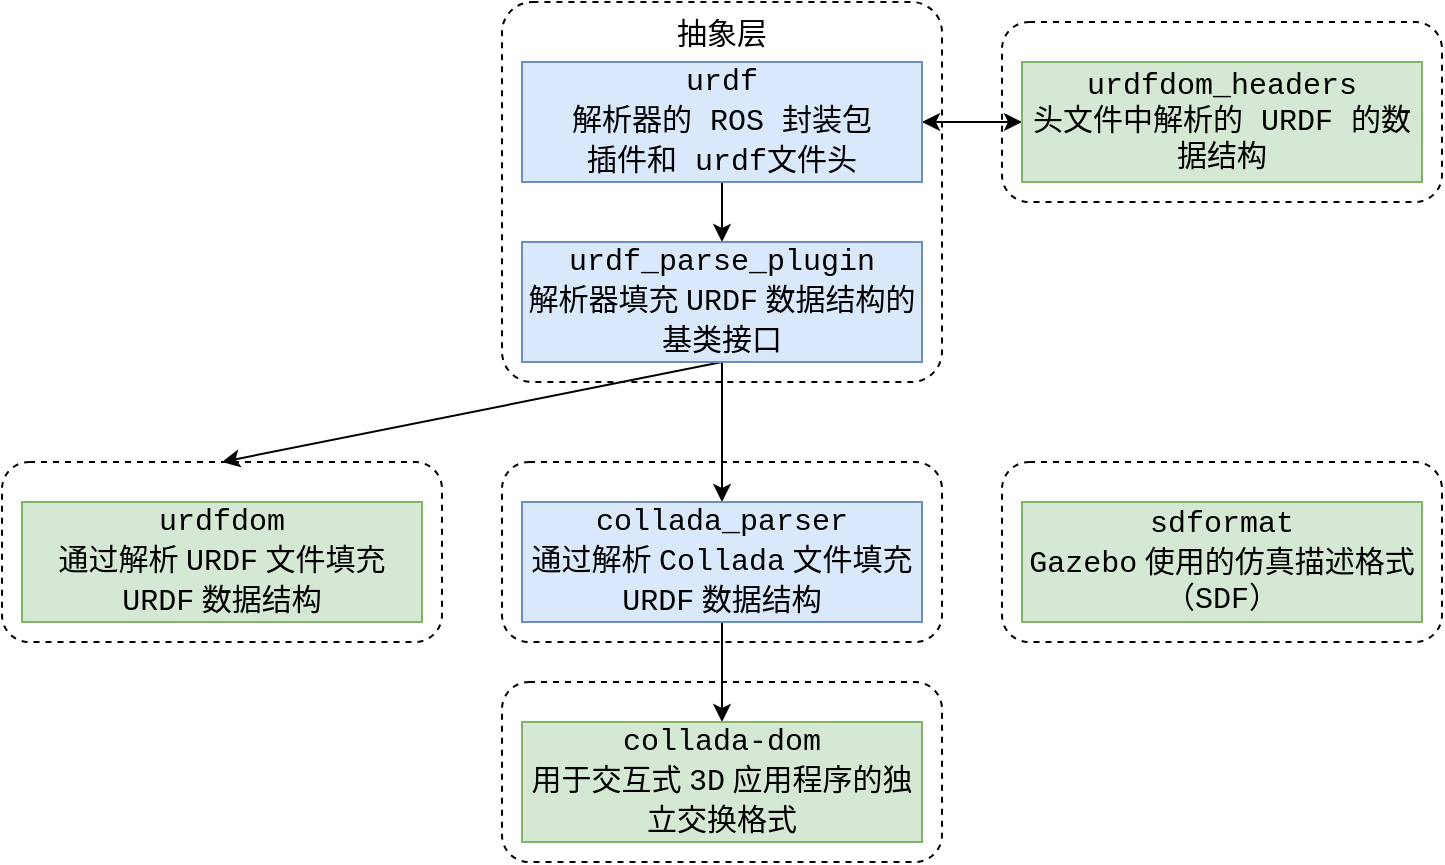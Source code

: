<mxfile version="26.0.3">
  <diagram name="Page-1" id="VeqiZ1rBR46TBuChe6Sr">
    <mxGraphModel dx="926" dy="1139" grid="1" gridSize="10" guides="1" tooltips="1" connect="1" arrows="1" fold="1" page="1" pageScale="1" pageWidth="827" pageHeight="1169" math="0" shadow="0">
      <root>
        <mxCell id="0" />
        <mxCell id="1" parent="0" />
        <mxCell id="J7E_O0jyxwBRZn3jiCba-1" value="" style="rounded=1;whiteSpace=wrap;html=1;fillColor=none;dashed=1;strokeColor=default;arcSize=8;" vertex="1" parent="1">
          <mxGeometry x="310" y="190" width="220" height="190" as="geometry" />
        </mxCell>
        <mxCell id="J7E_O0jyxwBRZn3jiCba-18" style="edgeStyle=orthogonalEdgeStyle;rounded=0;orthogonalLoop=1;jettySize=auto;html=1;exitX=1;exitY=0.5;exitDx=0;exitDy=0;entryX=0;entryY=0.5;entryDx=0;entryDy=0;startArrow=classic;startFill=1;" edge="1" parent="1" source="J7E_O0jyxwBRZn3jiCba-2" target="J7E_O0jyxwBRZn3jiCba-17">
          <mxGeometry relative="1" as="geometry" />
        </mxCell>
        <mxCell id="J7E_O0jyxwBRZn3jiCba-20" style="edgeStyle=orthogonalEdgeStyle;rounded=0;orthogonalLoop=1;jettySize=auto;html=1;exitX=0.5;exitY=1;exitDx=0;exitDy=0;entryX=0.5;entryY=0;entryDx=0;entryDy=0;" edge="1" parent="1" source="J7E_O0jyxwBRZn3jiCba-2" target="J7E_O0jyxwBRZn3jiCba-3">
          <mxGeometry relative="1" as="geometry" />
        </mxCell>
        <mxCell id="J7E_O0jyxwBRZn3jiCba-2" value="urdf&lt;div&gt;&lt;font face=&quot;STZhongsong&quot;&gt;解析器的&lt;/font&gt; ROS &lt;font face=&quot;STZhongsong&quot;&gt;封装包&lt;/font&gt;&lt;/div&gt;&lt;div&gt;&lt;font face=&quot;STZhongsong&quot;&gt;插件和&lt;/font&gt; urdf&lt;font face=&quot;STZhongsong&quot;&gt;文件头&lt;/font&gt;&lt;/div&gt;" style="rounded=0;whiteSpace=wrap;html=1;fillColor=#dae8fc;strokeColor=#6c8ebf;fontSize=15;fontFamily=Courier New;" vertex="1" parent="1">
          <mxGeometry x="320" y="220" width="200" height="60" as="geometry" />
        </mxCell>
        <mxCell id="J7E_O0jyxwBRZn3jiCba-21" style="edgeStyle=orthogonalEdgeStyle;rounded=0;orthogonalLoop=1;jettySize=auto;html=1;exitX=0.5;exitY=1;exitDx=0;exitDy=0;" edge="1" parent="1" source="J7E_O0jyxwBRZn3jiCba-3" target="J7E_O0jyxwBRZn3jiCba-7">
          <mxGeometry relative="1" as="geometry" />
        </mxCell>
        <mxCell id="J7E_O0jyxwBRZn3jiCba-22" style="rounded=0;orthogonalLoop=1;jettySize=auto;html=1;exitX=0.5;exitY=1;exitDx=0;exitDy=0;entryX=0.5;entryY=0;entryDx=0;entryDy=0;" edge="1" parent="1" source="J7E_O0jyxwBRZn3jiCba-3" target="J7E_O0jyxwBRZn3jiCba-9">
          <mxGeometry relative="1" as="geometry" />
        </mxCell>
        <mxCell id="J7E_O0jyxwBRZn3jiCba-3" value="urdf_parse_plugin&lt;div&gt;&lt;font face=&quot;STZhongsong&quot;&gt;解析器填充 &lt;/font&gt;&lt;font face=&quot;Courier New&quot;&gt;URDF&lt;/font&gt;&lt;font face=&quot;STZhongsong&quot;&gt; 数据结构的基类接口&lt;/font&gt;&lt;/div&gt;" style="rounded=0;whiteSpace=wrap;html=1;fillColor=#dae8fc;strokeColor=#6c8ebf;fontSize=15;fontFamily=Courier New;" vertex="1" parent="1">
          <mxGeometry x="320" y="310" width="200" height="60" as="geometry" />
        </mxCell>
        <mxCell id="J7E_O0jyxwBRZn3jiCba-4" value="&lt;font style=&quot;font-size: 15px;&quot; face=&quot;STZhongsong&quot;&gt;抽象层&lt;/font&gt;" style="text;html=1;align=center;verticalAlign=middle;whiteSpace=wrap;rounded=0;" vertex="1" parent="1">
          <mxGeometry x="390" y="190" width="60" height="30" as="geometry" />
        </mxCell>
        <mxCell id="J7E_O0jyxwBRZn3jiCba-5" value="" style="rounded=1;whiteSpace=wrap;html=1;fillColor=none;dashed=1;strokeColor=default;" vertex="1" parent="1">
          <mxGeometry x="310" y="420" width="220" height="90" as="geometry" />
        </mxCell>
        <mxCell id="J7E_O0jyxwBRZn3jiCba-23" style="edgeStyle=orthogonalEdgeStyle;rounded=0;orthogonalLoop=1;jettySize=auto;html=1;exitX=0.5;exitY=1;exitDx=0;exitDy=0;entryX=0.5;entryY=0;entryDx=0;entryDy=0;" edge="1" parent="1" source="J7E_O0jyxwBRZn3jiCba-7" target="J7E_O0jyxwBRZn3jiCba-12">
          <mxGeometry relative="1" as="geometry" />
        </mxCell>
        <mxCell id="J7E_O0jyxwBRZn3jiCba-7" value="&lt;div&gt;collada_parser&lt;/div&gt;&lt;div&gt;&lt;font face=&quot;STZhongsong&quot;&gt;通过解析 &lt;/font&gt;&lt;font face=&quot;Courier New&quot;&gt;Collada&lt;/font&gt;&lt;font face=&quot;STZhongsong&quot;&gt; 文件填充 &lt;/font&gt;URDF&lt;font face=&quot;STZhongsong&quot;&gt; 数据结构&lt;/font&gt;&lt;/div&gt;" style="rounded=0;whiteSpace=wrap;html=1;fillColor=#dae8fc;strokeColor=#6c8ebf;fontSize=15;fontFamily=Courier New;" vertex="1" parent="1">
          <mxGeometry x="320" y="440" width="200" height="60" as="geometry" />
        </mxCell>
        <mxCell id="J7E_O0jyxwBRZn3jiCba-9" value="" style="rounded=1;whiteSpace=wrap;html=1;fillColor=none;dashed=1;strokeColor=default;" vertex="1" parent="1">
          <mxGeometry x="60" y="420" width="220" height="90" as="geometry" />
        </mxCell>
        <mxCell id="J7E_O0jyxwBRZn3jiCba-10" value="&lt;div&gt;urdfdom&lt;/div&gt;&lt;div&gt;&lt;font face=&quot;STZhongsong&quot;&gt;通过解析 &lt;/font&gt;URDF&lt;font face=&quot;STZhongsong&quot;&gt;&amp;nbsp;文件填充 &lt;/font&gt;URDF&lt;font face=&quot;STZhongsong&quot;&gt; 数据结构&lt;/font&gt;&lt;/div&gt;" style="rounded=0;whiteSpace=wrap;html=1;fillColor=#d5e8d4;strokeColor=#82b366;fontSize=15;fontFamily=Courier New;" vertex="1" parent="1">
          <mxGeometry x="70" y="440" width="200" height="60" as="geometry" />
        </mxCell>
        <mxCell id="J7E_O0jyxwBRZn3jiCba-11" value="" style="rounded=1;whiteSpace=wrap;html=1;fillColor=none;dashed=1;strokeColor=default;" vertex="1" parent="1">
          <mxGeometry x="310" y="530" width="220" height="90" as="geometry" />
        </mxCell>
        <mxCell id="J7E_O0jyxwBRZn3jiCba-12" value="&lt;div&gt;collada-dom&lt;/div&gt;&lt;div&gt;&lt;font face=&quot;STZhongsong&quot;&gt;用于交互式 &lt;/font&gt;3D&lt;font face=&quot;STZhongsong&quot;&gt; 应用程序的独立交换格式&lt;/font&gt;&lt;/div&gt;" style="rounded=0;whiteSpace=wrap;html=1;fillColor=#d5e8d4;strokeColor=#82b366;fontSize=15;fontFamily=Courier New;" vertex="1" parent="1">
          <mxGeometry x="320" y="550" width="200" height="60" as="geometry" />
        </mxCell>
        <mxCell id="J7E_O0jyxwBRZn3jiCba-14" value="" style="rounded=1;whiteSpace=wrap;html=1;fillColor=none;dashed=1;strokeColor=default;" vertex="1" parent="1">
          <mxGeometry x="560" y="420" width="220" height="90" as="geometry" />
        </mxCell>
        <mxCell id="J7E_O0jyxwBRZn3jiCba-15" value="&lt;div&gt;sdformat&lt;/div&gt;&lt;div&gt;&lt;font face=&quot;Courier New&quot;&gt;Gazebo&lt;/font&gt;&lt;font face=&quot;STZhongsong&quot;&gt; 使用的仿真描述格式&lt;/font&gt;&lt;font face=&quot;Courier New&quot;&gt;（SDF）&lt;/font&gt;&lt;/div&gt;" style="rounded=0;whiteSpace=wrap;html=1;fillColor=#d5e8d4;strokeColor=#82b366;fontSize=15;fontFamily=Courier New;" vertex="1" parent="1">
          <mxGeometry x="570" y="440" width="200" height="60" as="geometry" />
        </mxCell>
        <mxCell id="J7E_O0jyxwBRZn3jiCba-16" value="" style="rounded=1;whiteSpace=wrap;html=1;fillColor=none;dashed=1;strokeColor=default;" vertex="1" parent="1">
          <mxGeometry x="560" y="200" width="220" height="90" as="geometry" />
        </mxCell>
        <mxCell id="J7E_O0jyxwBRZn3jiCba-17" value="&lt;div&gt;&lt;font style=&quot;background-color: transparent; color: light-dark(rgb(0, 0, 0), rgb(255, 255, 255));&quot; face=&quot;Courier New&quot;&gt;urdfdom_headers&lt;/font&gt;&lt;/div&gt;&lt;div&gt;头文件中解析的 &lt;font face=&quot;Courier New&quot;&gt;URDF&lt;/font&gt; 的数据结构&lt;/div&gt;" style="rounded=0;whiteSpace=wrap;html=1;fillColor=#d5e8d4;strokeColor=#82b366;fontSize=15;fontFamily=Courier New;" vertex="1" parent="1">
          <mxGeometry x="570" y="220" width="200" height="60" as="geometry" />
        </mxCell>
      </root>
    </mxGraphModel>
  </diagram>
</mxfile>
